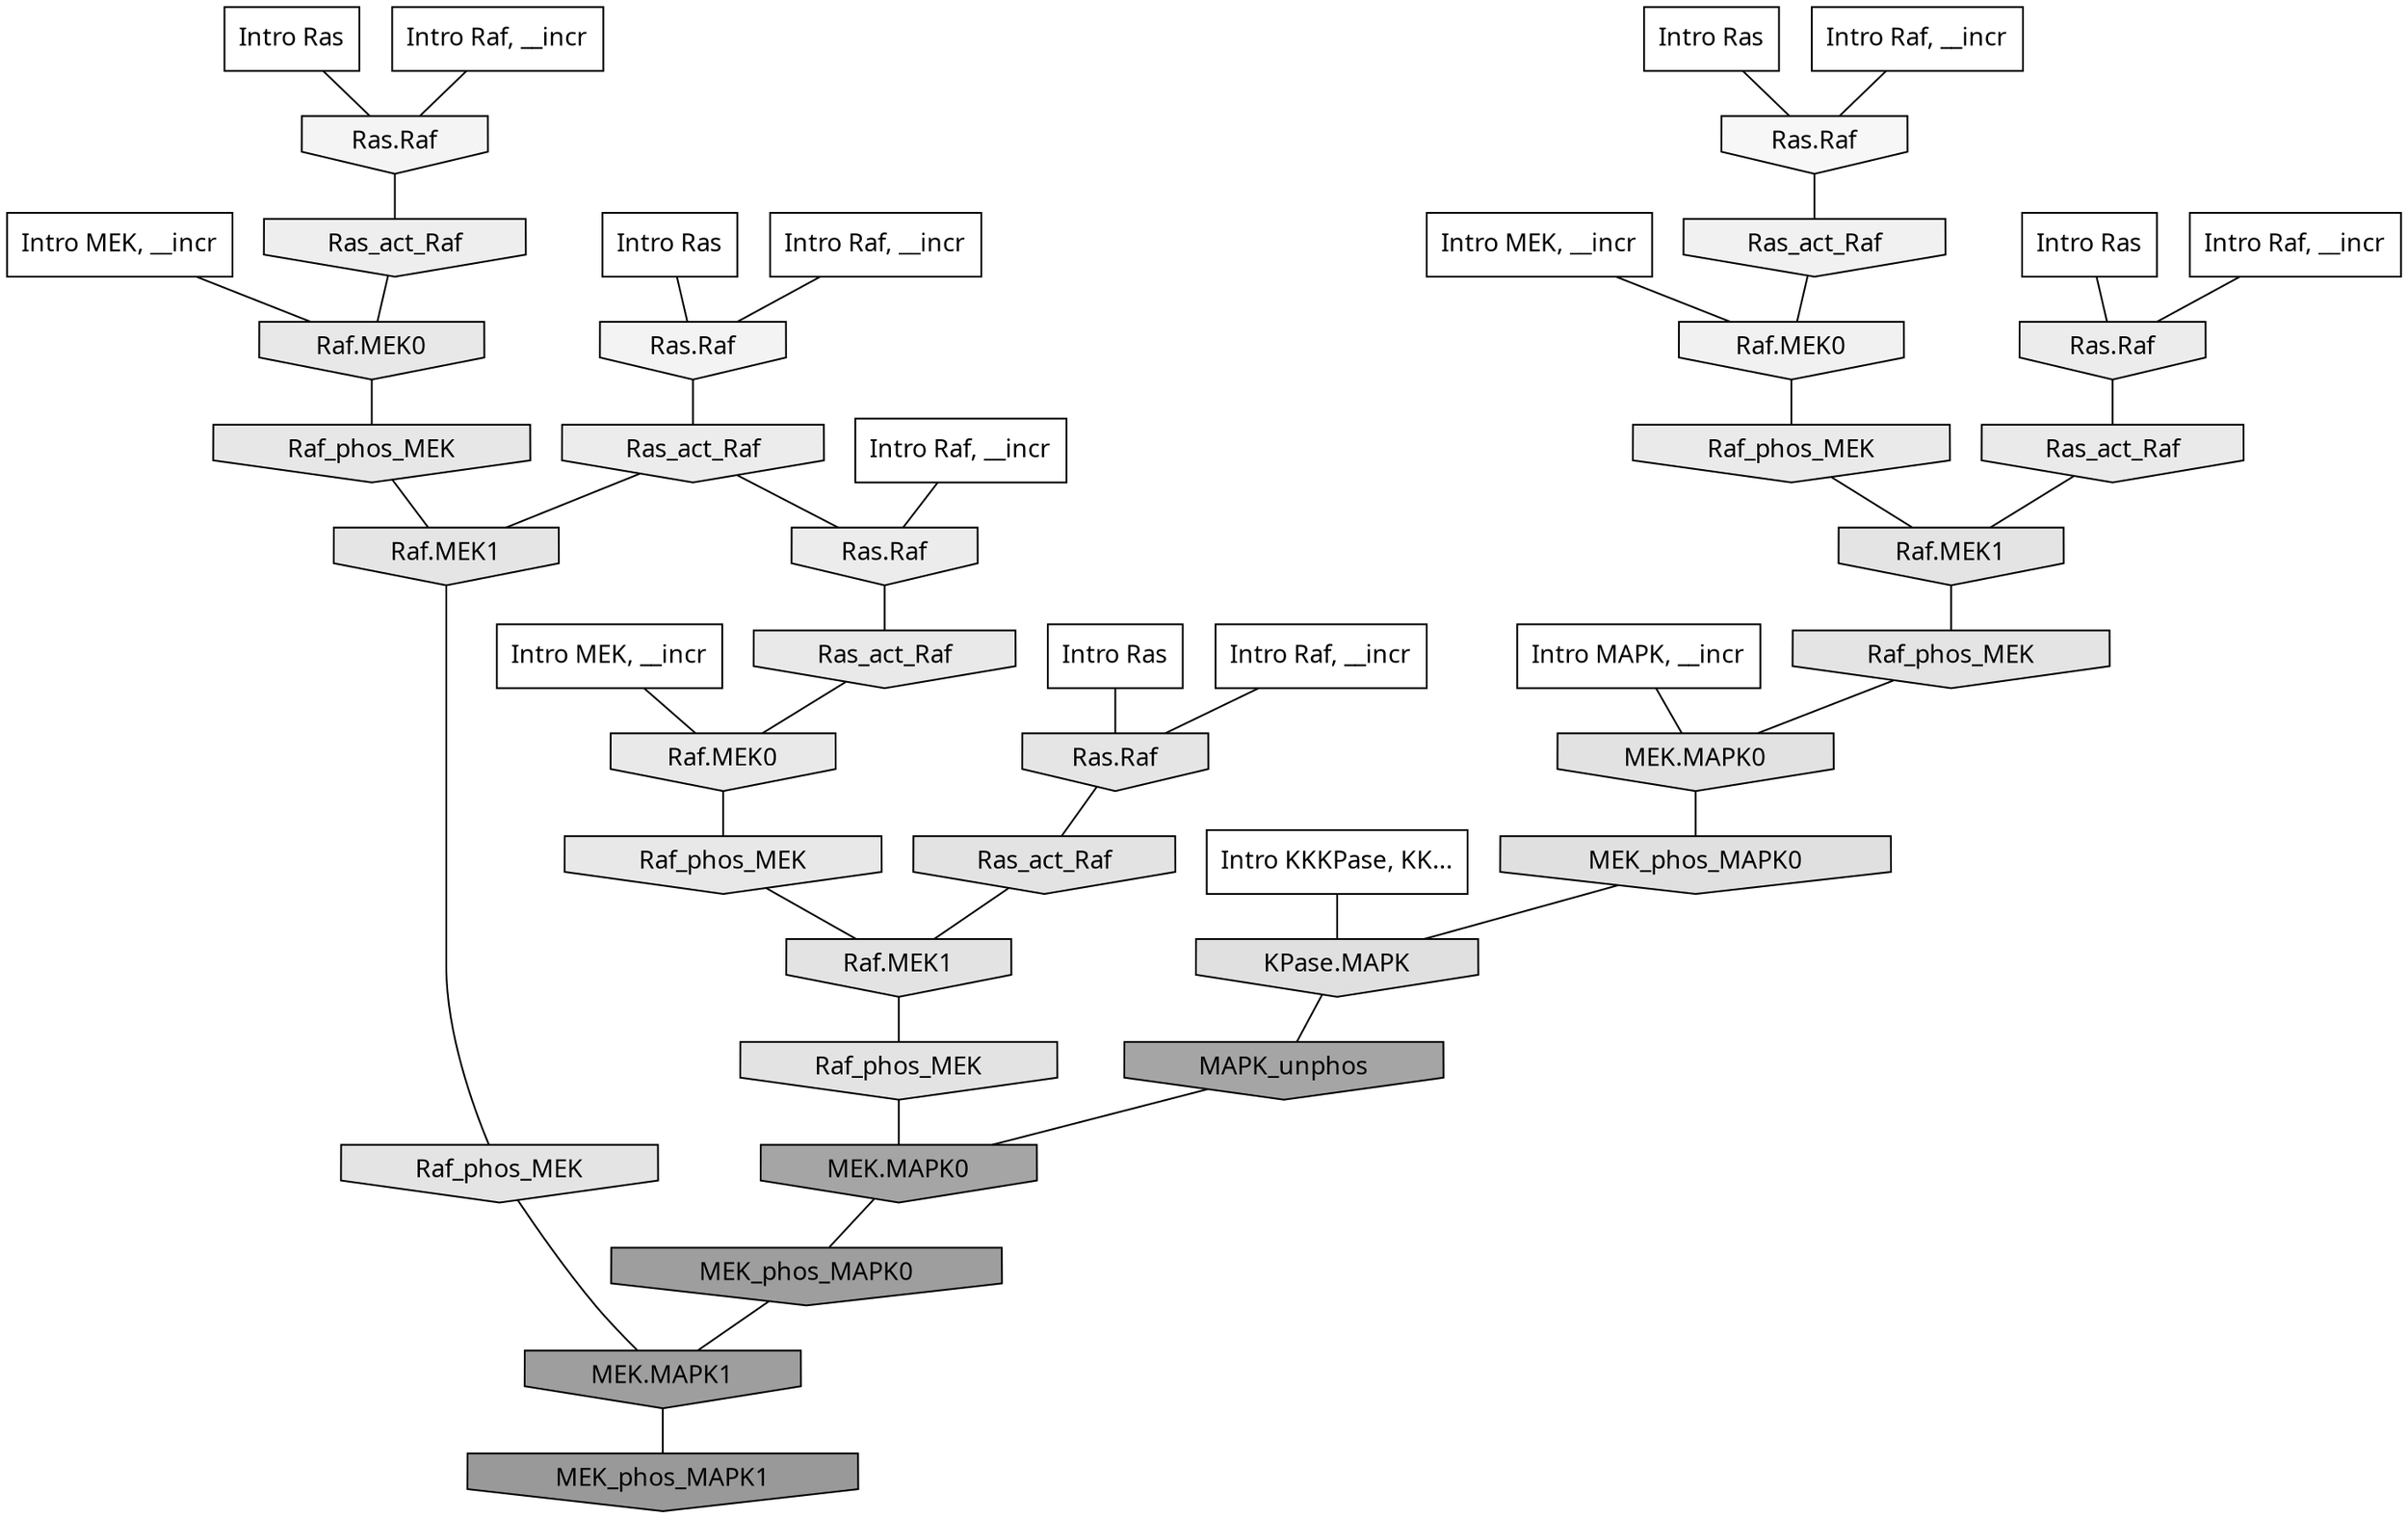 digraph G{
  rankdir="TB";
  ranksep=0.30;
  node [fontname="CMU Serif"];
  edge [fontname="CMU Serif"];
  
  4 [label="Intro Ras", shape=rectangle, style=filled, fillcolor="0.000 0.000 1.000"]
  
  44 [label="Intro Ras", shape=rectangle, style=filled, fillcolor="0.000 0.000 1.000"]
  
  52 [label="Intro Ras", shape=rectangle, style=filled, fillcolor="0.000 0.000 1.000"]
  
  67 [label="Intro Ras", shape=rectangle, style=filled, fillcolor="0.000 0.000 1.000"]
  
  98 [label="Intro Ras", shape=rectangle, style=filled, fillcolor="0.000 0.000 1.000"]
  
  129 [label="Intro Raf, __incr", shape=rectangle, style=filled, fillcolor="0.000 0.000 1.000"]
  
  139 [label="Intro Raf, __incr", shape=rectangle, style=filled, fillcolor="0.000 0.000 1.000"]
  
  264 [label="Intro Raf, __incr", shape=rectangle, style=filled, fillcolor="0.000 0.000 1.000"]
  
  392 [label="Intro Raf, __incr", shape=rectangle, style=filled, fillcolor="0.000 0.000 1.000"]
  
  414 [label="Intro Raf, __incr", shape=rectangle, style=filled, fillcolor="0.000 0.000 1.000"]
  
  916 [label="Intro Raf, __incr", shape=rectangle, style=filled, fillcolor="0.000 0.000 1.000"]
  
  1142 [label="Intro MEK, __incr", shape=rectangle, style=filled, fillcolor="0.000 0.000 1.000"]
  
  1266 [label="Intro MEK, __incr", shape=rectangle, style=filled, fillcolor="0.000 0.000 1.000"]
  
  1944 [label="Intro MEK, __incr", shape=rectangle, style=filled, fillcolor="0.000 0.000 1.000"]
  
  2209 [label="Intro MAPK, __incr", shape=rectangle, style=filled, fillcolor="0.000 0.000 1.000"]
  
  3113 [label="Intro KKKPase, KK...", shape=rectangle, style=filled, fillcolor="0.000 0.000 1.000"]
  
  3752 [label="Ras.Raf", shape=invhouse, style=filled, fillcolor="0.000 0.000 0.968"]
  
  4086 [label="Ras.Raf", shape=invhouse, style=filled, fillcolor="0.000 0.000 0.955"]
  
  4195 [label="Ras.Raf", shape=invhouse, style=filled, fillcolor="0.000 0.000 0.950"]
  
  4331 [label="Ras_act_Raf", shape=invhouse, style=filled, fillcolor="0.000 0.000 0.944"]
  
  4333 [label="Raf.MEK0", shape=invhouse, style=filled, fillcolor="0.000 0.000 0.944"]
  
  4693 [label="Ras_act_Raf", shape=invhouse, style=filled, fillcolor="0.000 0.000 0.932"]
  
  4883 [label="Ras.Raf", shape=invhouse, style=filled, fillcolor="0.000 0.000 0.925"]
  
  4915 [label="Ras_act_Raf", shape=invhouse, style=filled, fillcolor="0.000 0.000 0.924"]
  
  4921 [label="Ras.Raf", shape=invhouse, style=filled, fillcolor="0.000 0.000 0.924"]
  
  5152 [label="Ras_act_Raf", shape=invhouse, style=filled, fillcolor="0.000 0.000 0.916"]
  
  5163 [label="Raf_phos_MEK", shape=invhouse, style=filled, fillcolor="0.000 0.000 0.915"]
  
  5338 [label="Ras_act_Raf", shape=invhouse, style=filled, fillcolor="0.000 0.000 0.911"]
  
  5340 [label="Raf.MEK0", shape=invhouse, style=filled, fillcolor="0.000 0.000 0.911"]
  
  5383 [label="Raf.MEK0", shape=invhouse, style=filled, fillcolor="0.000 0.000 0.910"]
  
  5437 [label="Raf_phos_MEK", shape=invhouse, style=filled, fillcolor="0.000 0.000 0.908"]
  
  5488 [label="Raf_phos_MEK", shape=invhouse, style=filled, fillcolor="0.000 0.000 0.906"]
  
  5729 [label="Raf.MEK1", shape=invhouse, style=filled, fillcolor="0.000 0.000 0.897"]
  
  5787 [label="Ras.Raf", shape=invhouse, style=filled, fillcolor="0.000 0.000 0.896"]
  
  5885 [label="Raf.MEK1", shape=invhouse, style=filled, fillcolor="0.000 0.000 0.893"]
  
  5896 [label="Raf_phos_MEK", shape=invhouse, style=filled, fillcolor="0.000 0.000 0.893"]
  
  5936 [label="Raf_phos_MEK", shape=invhouse, style=filled, fillcolor="0.000 0.000 0.892"]
  
  6018 [label="Ras_act_Raf", shape=invhouse, style=filled, fillcolor="0.000 0.000 0.889"]
  
  6025 [label="Raf.MEK1", shape=invhouse, style=filled, fillcolor="0.000 0.000 0.889"]
  
  6093 [label="Raf_phos_MEK", shape=invhouse, style=filled, fillcolor="0.000 0.000 0.887"]
  
  6201 [label="MEK.MAPK0", shape=invhouse, style=filled, fillcolor="0.000 0.000 0.884"]
  
  6458 [label="MEK_phos_MAPK0", shape=invhouse, style=filled, fillcolor="0.000 0.000 0.878"]
  
  6497 [label="KPase.MAPK", shape=invhouse, style=filled, fillcolor="0.000 0.000 0.877"]
  
  20891 [label="MAPK_unphos", shape=invhouse, style=filled, fillcolor="0.000 0.000 0.645"]
  
  20893 [label="MEK.MAPK0", shape=invhouse, style=filled, fillcolor="0.000 0.000 0.645"]
  
  21558 [label="MEK_phos_MAPK0", shape=invhouse, style=filled, fillcolor="0.000 0.000 0.619"]
  
  21559 [label="MEK.MAPK1", shape=invhouse, style=filled, fillcolor="0.000 0.000 0.619"]
  
  22088 [label="MEK_phos_MAPK1", shape=invhouse, style=filled, fillcolor="0.000 0.000 0.600"]
  
  
  21559 -> 22088 [dir=none, color="0.000 0.000 0.000"] 
  21558 -> 21559 [dir=none, color="0.000 0.000 0.000"] 
  20893 -> 21558 [dir=none, color="0.000 0.000 0.000"] 
  20891 -> 20893 [dir=none, color="0.000 0.000 0.000"] 
  6497 -> 20891 [dir=none, color="0.000 0.000 0.000"] 
  6458 -> 6497 [dir=none, color="0.000 0.000 0.000"] 
  6201 -> 6458 [dir=none, color="0.000 0.000 0.000"] 
  6093 -> 20893 [dir=none, color="0.000 0.000 0.000"] 
  6025 -> 6093 [dir=none, color="0.000 0.000 0.000"] 
  6018 -> 6025 [dir=none, color="0.000 0.000 0.000"] 
  5936 -> 6201 [dir=none, color="0.000 0.000 0.000"] 
  5896 -> 21559 [dir=none, color="0.000 0.000 0.000"] 
  5885 -> 5936 [dir=none, color="0.000 0.000 0.000"] 
  5787 -> 6018 [dir=none, color="0.000 0.000 0.000"] 
  5729 -> 5896 [dir=none, color="0.000 0.000 0.000"] 
  5488 -> 5729 [dir=none, color="0.000 0.000 0.000"] 
  5437 -> 6025 [dir=none, color="0.000 0.000 0.000"] 
  5383 -> 5488 [dir=none, color="0.000 0.000 0.000"] 
  5340 -> 5437 [dir=none, color="0.000 0.000 0.000"] 
  5338 -> 5340 [dir=none, color="0.000 0.000 0.000"] 
  5163 -> 5885 [dir=none, color="0.000 0.000 0.000"] 
  5152 -> 5885 [dir=none, color="0.000 0.000 0.000"] 
  4921 -> 5338 [dir=none, color="0.000 0.000 0.000"] 
  4915 -> 4921 [dir=none, color="0.000 0.000 0.000"] 
  4915 -> 5729 [dir=none, color="0.000 0.000 0.000"] 
  4883 -> 5152 [dir=none, color="0.000 0.000 0.000"] 
  4693 -> 5383 [dir=none, color="0.000 0.000 0.000"] 
  4333 -> 5163 [dir=none, color="0.000 0.000 0.000"] 
  4331 -> 4333 [dir=none, color="0.000 0.000 0.000"] 
  4195 -> 4915 [dir=none, color="0.000 0.000 0.000"] 
  4086 -> 4693 [dir=none, color="0.000 0.000 0.000"] 
  3752 -> 4331 [dir=none, color="0.000 0.000 0.000"] 
  3113 -> 6497 [dir=none, color="0.000 0.000 0.000"] 
  2209 -> 6201 [dir=none, color="0.000 0.000 0.000"] 
  1944 -> 4333 [dir=none, color="0.000 0.000 0.000"] 
  1266 -> 5340 [dir=none, color="0.000 0.000 0.000"] 
  1142 -> 5383 [dir=none, color="0.000 0.000 0.000"] 
  916 -> 4195 [dir=none, color="0.000 0.000 0.000"] 
  414 -> 3752 [dir=none, color="0.000 0.000 0.000"] 
  392 -> 4883 [dir=none, color="0.000 0.000 0.000"] 
  264 -> 5787 [dir=none, color="0.000 0.000 0.000"] 
  139 -> 4086 [dir=none, color="0.000 0.000 0.000"] 
  129 -> 4921 [dir=none, color="0.000 0.000 0.000"] 
  98 -> 4883 [dir=none, color="0.000 0.000 0.000"] 
  67 -> 4086 [dir=none, color="0.000 0.000 0.000"] 
  52 -> 4195 [dir=none, color="0.000 0.000 0.000"] 
  44 -> 3752 [dir=none, color="0.000 0.000 0.000"] 
  4 -> 5787 [dir=none, color="0.000 0.000 0.000"] 
  
  }
